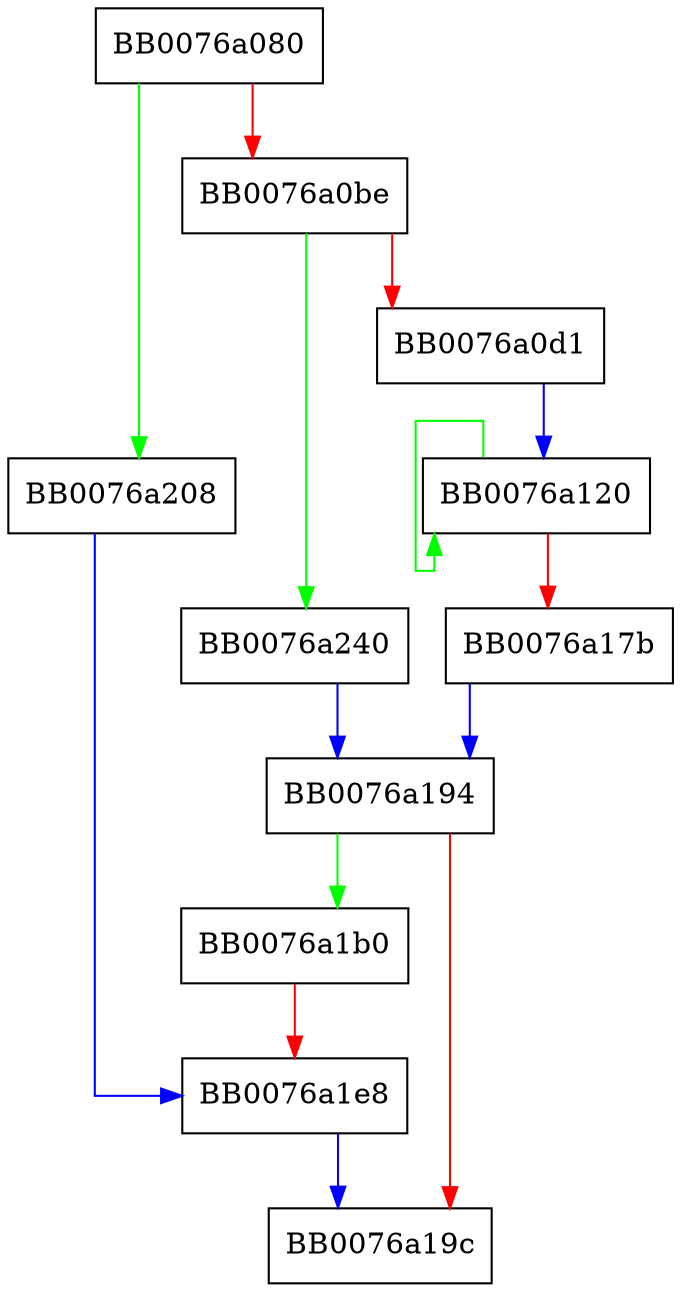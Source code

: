 digraph camellia_cfb1_cipher {
  node [shape="box"];
  graph [splines=ortho];
  BB0076a080 -> BB0076a208 [color="green"];
  BB0076a080 -> BB0076a0be [color="red"];
  BB0076a0be -> BB0076a240 [color="green"];
  BB0076a0be -> BB0076a0d1 [color="red"];
  BB0076a0d1 -> BB0076a120 [color="blue"];
  BB0076a120 -> BB0076a120 [color="green"];
  BB0076a120 -> BB0076a17b [color="red"];
  BB0076a17b -> BB0076a194 [color="blue"];
  BB0076a194 -> BB0076a1b0 [color="green"];
  BB0076a194 -> BB0076a19c [color="red"];
  BB0076a1b0 -> BB0076a1e8 [color="red"];
  BB0076a1e8 -> BB0076a19c [color="blue"];
  BB0076a208 -> BB0076a1e8 [color="blue"];
  BB0076a240 -> BB0076a194 [color="blue"];
}